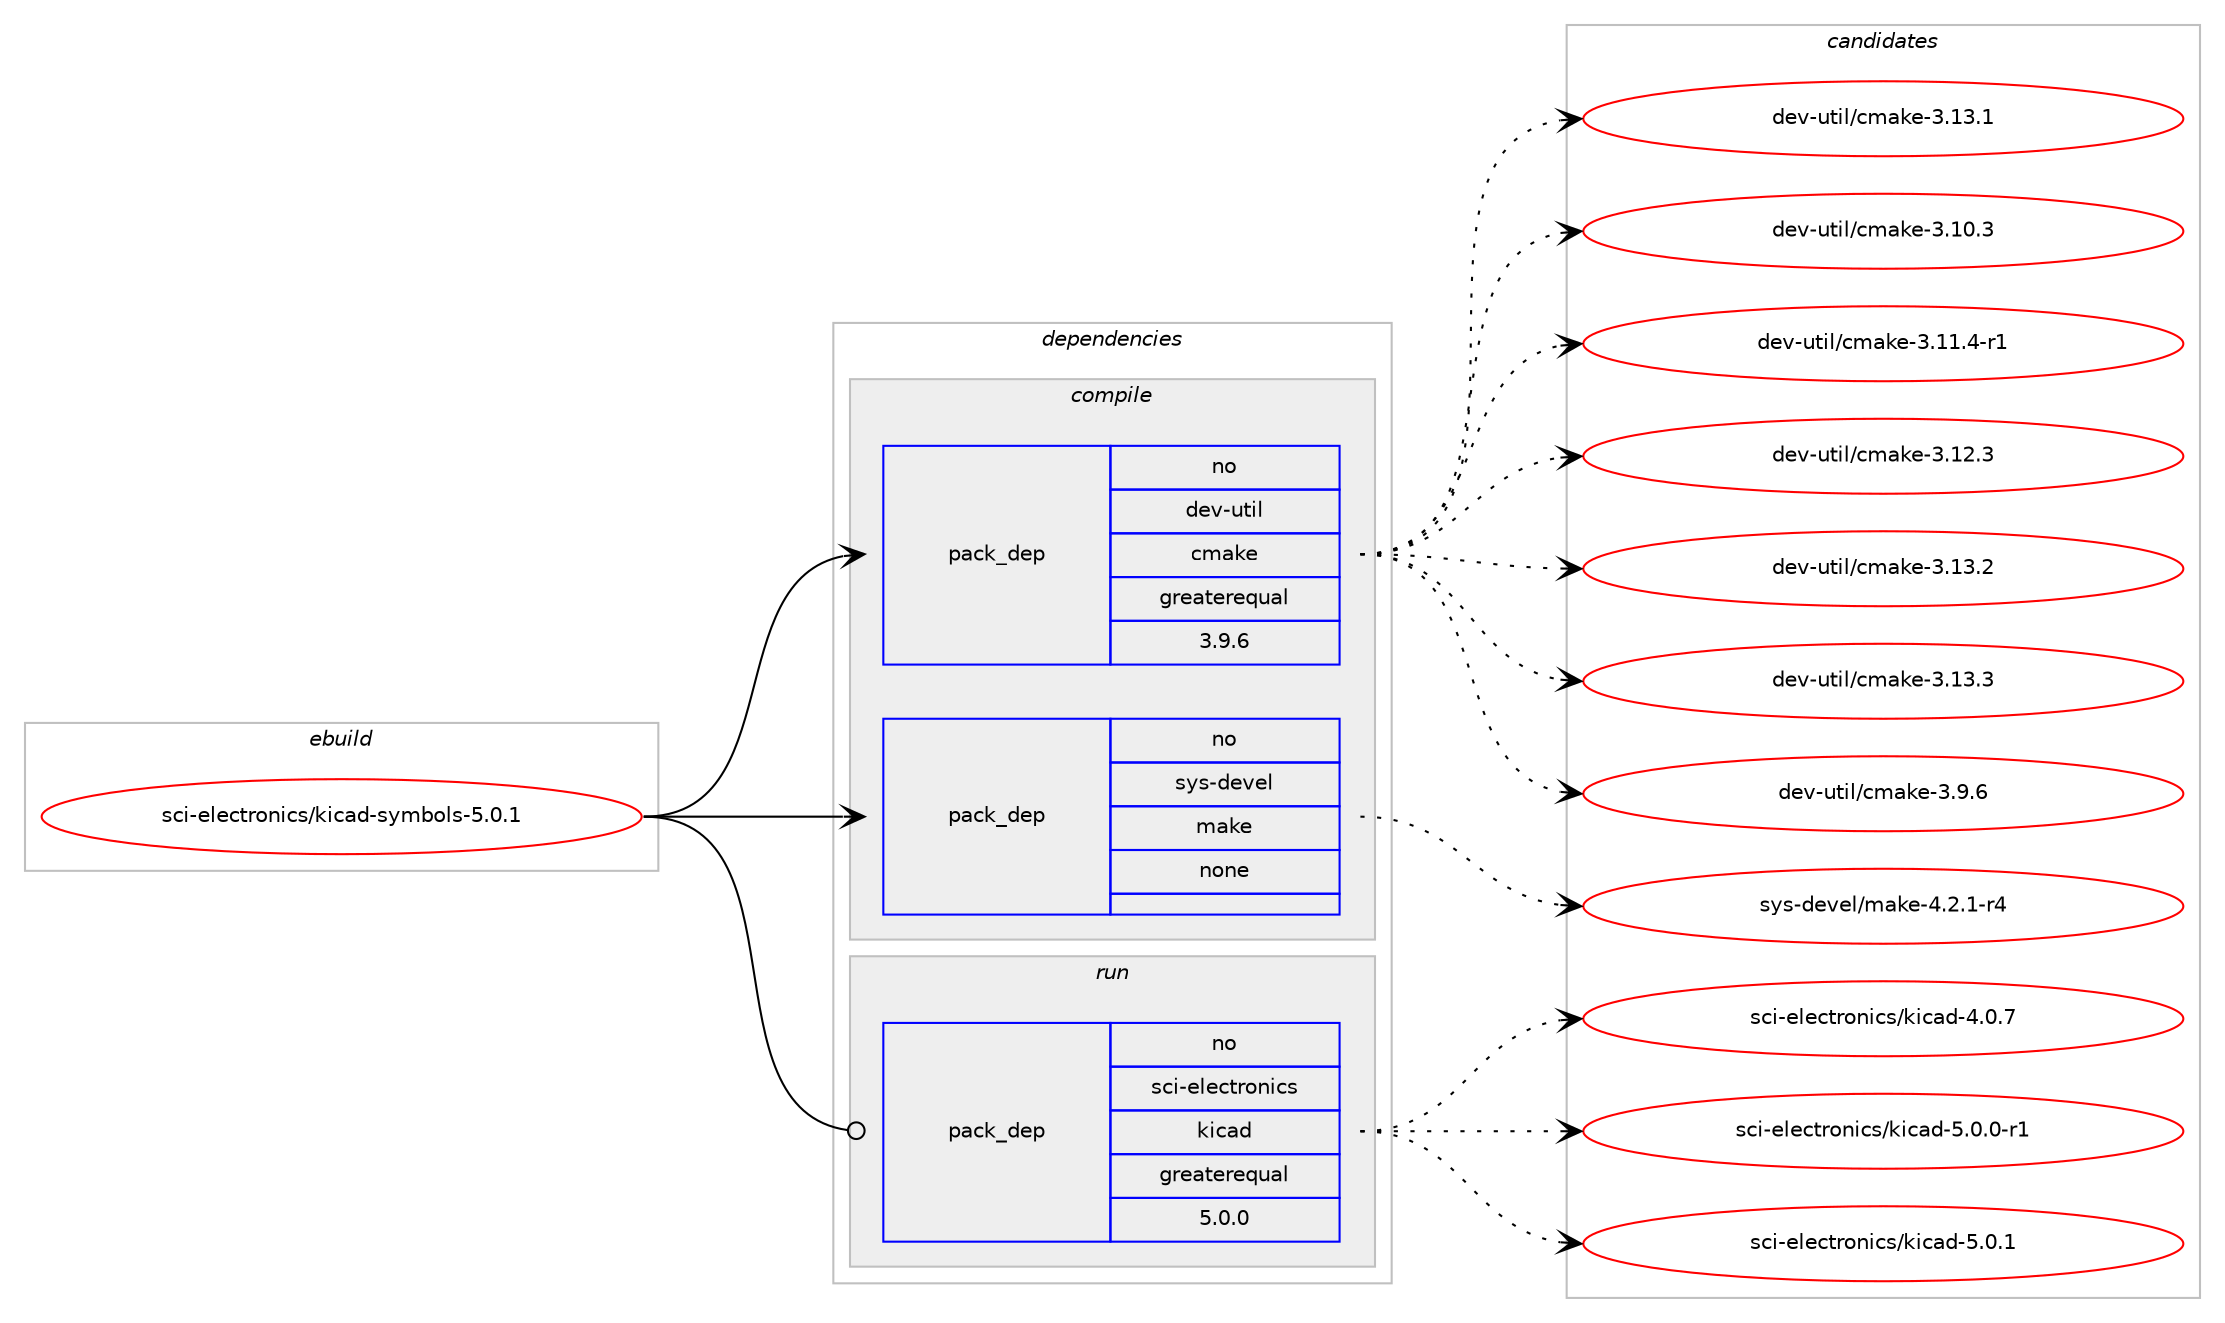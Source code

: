 digraph prolog {

# *************
# Graph options
# *************

newrank=true;
concentrate=true;
compound=true;
graph [rankdir=LR,fontname=Helvetica,fontsize=10,ranksep=1.5];#, ranksep=2.5, nodesep=0.2];
edge  [arrowhead=vee];
node  [fontname=Helvetica,fontsize=10];

# **********
# The ebuild
# **********

subgraph cluster_leftcol {
color=gray;
rank=same;
label=<<i>ebuild</i>>;
id [label="sci-electronics/kicad-symbols-5.0.1", color=red, width=4, href="../sci-electronics/kicad-symbols-5.0.1.svg"];
}

# ****************
# The dependencies
# ****************

subgraph cluster_midcol {
color=gray;
label=<<i>dependencies</i>>;
subgraph cluster_compile {
fillcolor="#eeeeee";
style=filled;
label=<<i>compile</i>>;
subgraph pack4050 {
dependency5140 [label=<<TABLE BORDER="0" CELLBORDER="1" CELLSPACING="0" CELLPADDING="4" WIDTH="220"><TR><TD ROWSPAN="6" CELLPADDING="30">pack_dep</TD></TR><TR><TD WIDTH="110">no</TD></TR><TR><TD>dev-util</TD></TR><TR><TD>cmake</TD></TR><TR><TD>greaterequal</TD></TR><TR><TD>3.9.6</TD></TR></TABLE>>, shape=none, color=blue];
}
id:e -> dependency5140:w [weight=20,style="solid",arrowhead="vee"];
subgraph pack4051 {
dependency5141 [label=<<TABLE BORDER="0" CELLBORDER="1" CELLSPACING="0" CELLPADDING="4" WIDTH="220"><TR><TD ROWSPAN="6" CELLPADDING="30">pack_dep</TD></TR><TR><TD WIDTH="110">no</TD></TR><TR><TD>sys-devel</TD></TR><TR><TD>make</TD></TR><TR><TD>none</TD></TR><TR><TD></TD></TR></TABLE>>, shape=none, color=blue];
}
id:e -> dependency5141:w [weight=20,style="solid",arrowhead="vee"];
}
subgraph cluster_compileandrun {
fillcolor="#eeeeee";
style=filled;
label=<<i>compile and run</i>>;
}
subgraph cluster_run {
fillcolor="#eeeeee";
style=filled;
label=<<i>run</i>>;
subgraph pack4052 {
dependency5142 [label=<<TABLE BORDER="0" CELLBORDER="1" CELLSPACING="0" CELLPADDING="4" WIDTH="220"><TR><TD ROWSPAN="6" CELLPADDING="30">pack_dep</TD></TR><TR><TD WIDTH="110">no</TD></TR><TR><TD>sci-electronics</TD></TR><TR><TD>kicad</TD></TR><TR><TD>greaterequal</TD></TR><TR><TD>5.0.0</TD></TR></TABLE>>, shape=none, color=blue];
}
id:e -> dependency5142:w [weight=20,style="solid",arrowhead="odot"];
}
}

# **************
# The candidates
# **************

subgraph cluster_choices {
rank=same;
color=gray;
label=<<i>candidates</i>>;

subgraph choice4050 {
color=black;
nodesep=1;
choice1001011184511711610510847991099710710145514649514649 [label="dev-util/cmake-3.13.1", color=red, width=4,href="../dev-util/cmake-3.13.1.svg"];
choice1001011184511711610510847991099710710145514649484651 [label="dev-util/cmake-3.10.3", color=red, width=4,href="../dev-util/cmake-3.10.3.svg"];
choice10010111845117116105108479910997107101455146494946524511449 [label="dev-util/cmake-3.11.4-r1", color=red, width=4,href="../dev-util/cmake-3.11.4-r1.svg"];
choice1001011184511711610510847991099710710145514649504651 [label="dev-util/cmake-3.12.3", color=red, width=4,href="../dev-util/cmake-3.12.3.svg"];
choice1001011184511711610510847991099710710145514649514650 [label="dev-util/cmake-3.13.2", color=red, width=4,href="../dev-util/cmake-3.13.2.svg"];
choice1001011184511711610510847991099710710145514649514651 [label="dev-util/cmake-3.13.3", color=red, width=4,href="../dev-util/cmake-3.13.3.svg"];
choice10010111845117116105108479910997107101455146574654 [label="dev-util/cmake-3.9.6", color=red, width=4,href="../dev-util/cmake-3.9.6.svg"];
dependency5140:e -> choice1001011184511711610510847991099710710145514649514649:w [style=dotted,weight="100"];
dependency5140:e -> choice1001011184511711610510847991099710710145514649484651:w [style=dotted,weight="100"];
dependency5140:e -> choice10010111845117116105108479910997107101455146494946524511449:w [style=dotted,weight="100"];
dependency5140:e -> choice1001011184511711610510847991099710710145514649504651:w [style=dotted,weight="100"];
dependency5140:e -> choice1001011184511711610510847991099710710145514649514650:w [style=dotted,weight="100"];
dependency5140:e -> choice1001011184511711610510847991099710710145514649514651:w [style=dotted,weight="100"];
dependency5140:e -> choice10010111845117116105108479910997107101455146574654:w [style=dotted,weight="100"];
}
subgraph choice4051 {
color=black;
nodesep=1;
choice1151211154510010111810110847109971071014552465046494511452 [label="sys-devel/make-4.2.1-r4", color=red, width=4,href="../sys-devel/make-4.2.1-r4.svg"];
dependency5141:e -> choice1151211154510010111810110847109971071014552465046494511452:w [style=dotted,weight="100"];
}
subgraph choice4052 {
color=black;
nodesep=1;
choice11599105451011081019911611411111010599115471071059997100455246484655 [label="sci-electronics/kicad-4.0.7", color=red, width=4,href="../sci-electronics/kicad-4.0.7.svg"];
choice115991054510110810199116114111110105991154710710599971004553464846484511449 [label="sci-electronics/kicad-5.0.0-r1", color=red, width=4,href="../sci-electronics/kicad-5.0.0-r1.svg"];
choice11599105451011081019911611411111010599115471071059997100455346484649 [label="sci-electronics/kicad-5.0.1", color=red, width=4,href="../sci-electronics/kicad-5.0.1.svg"];
dependency5142:e -> choice11599105451011081019911611411111010599115471071059997100455246484655:w [style=dotted,weight="100"];
dependency5142:e -> choice115991054510110810199116114111110105991154710710599971004553464846484511449:w [style=dotted,weight="100"];
dependency5142:e -> choice11599105451011081019911611411111010599115471071059997100455346484649:w [style=dotted,weight="100"];
}
}

}
